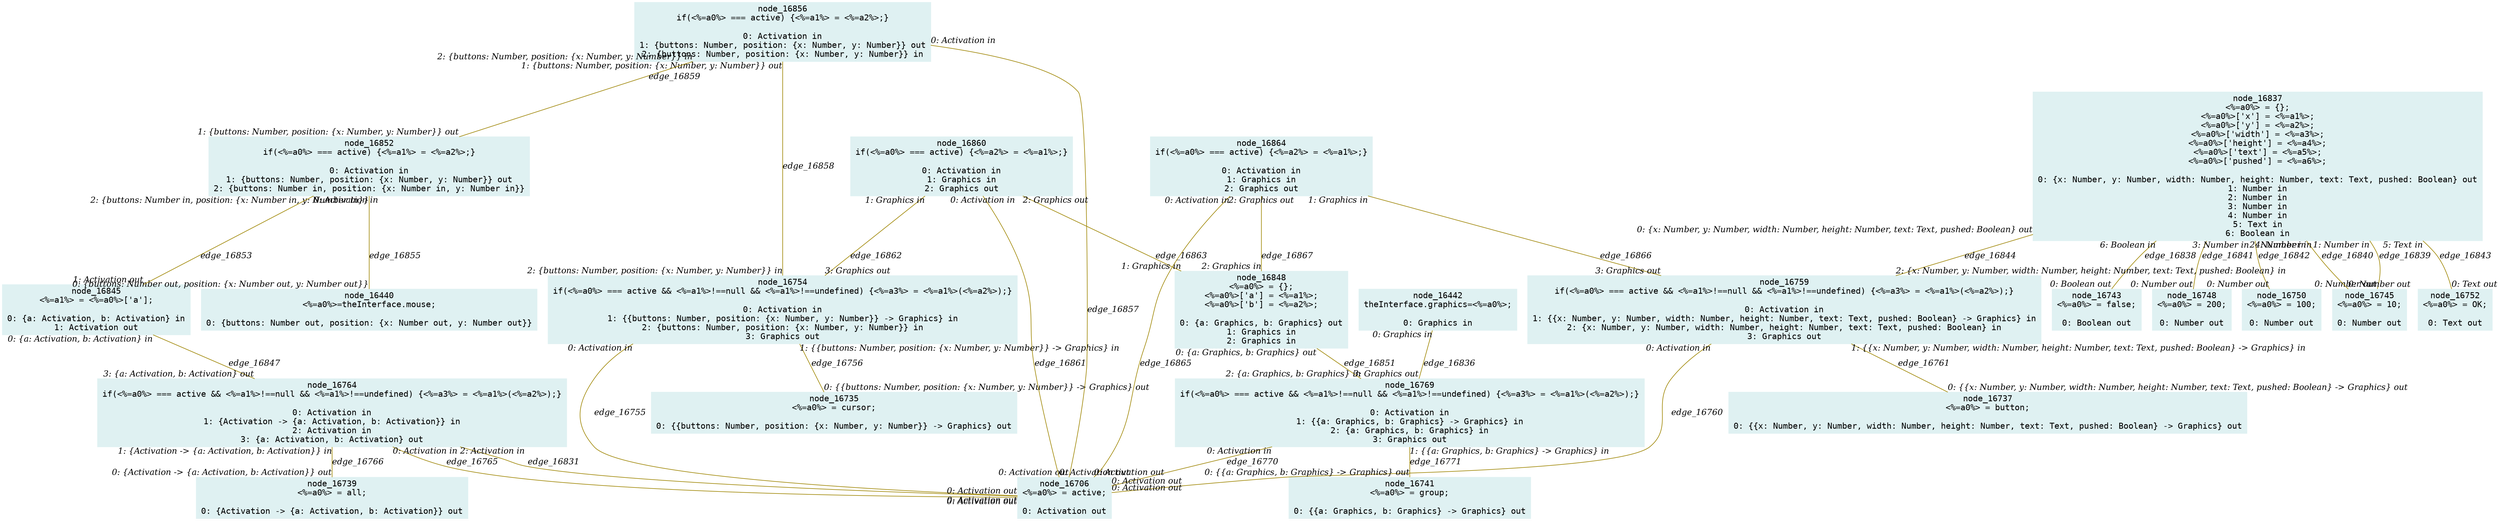 digraph g{node_16440 [shape="box", style="filled", color="#dff1f2", fontname="Courier", label="node_16440
<%=a0%>=theInterface.mouse;

0: {buttons: Number out, position: {x: Number out, y: Number out}}" ]
node_16442 [shape="box", style="filled", color="#dff1f2", fontname="Courier", label="node_16442
theInterface.graphics=<%=a0%>;

0: Graphics in" ]
node_16706 [shape="box", style="filled", color="#dff1f2", fontname="Courier", label="node_16706
<%=a0%> = active;

0: Activation out" ]
node_16735 [shape="box", style="filled", color="#dff1f2", fontname="Courier", label="node_16735
<%=a0%> = cursor;

0: {{buttons: Number, position: {x: Number, y: Number}} -> Graphics} out" ]
node_16737 [shape="box", style="filled", color="#dff1f2", fontname="Courier", label="node_16737
<%=a0%> = button;

0: {{x: Number, y: Number, width: Number, height: Number, text: Text, pushed: Boolean} -> Graphics} out" ]
node_16739 [shape="box", style="filled", color="#dff1f2", fontname="Courier", label="node_16739
<%=a0%> = all;

0: {Activation -> {a: Activation, b: Activation}} out" ]
node_16741 [shape="box", style="filled", color="#dff1f2", fontname="Courier", label="node_16741
<%=a0%> = group;

0: {{a: Graphics, b: Graphics} -> Graphics} out" ]
node_16743 [shape="box", style="filled", color="#dff1f2", fontname="Courier", label="node_16743
<%=a0%> = false;

0: Boolean out" ]
node_16745 [shape="box", style="filled", color="#dff1f2", fontname="Courier", label="node_16745
<%=a0%> = 10;

0: Number out" ]
node_16748 [shape="box", style="filled", color="#dff1f2", fontname="Courier", label="node_16748
<%=a0%> = 200;

0: Number out" ]
node_16750 [shape="box", style="filled", color="#dff1f2", fontname="Courier", label="node_16750
<%=a0%> = 100;

0: Number out" ]
node_16752 [shape="box", style="filled", color="#dff1f2", fontname="Courier", label="node_16752
<%=a0%> = OK;

0: Text out" ]
node_16754 [shape="box", style="filled", color="#dff1f2", fontname="Courier", label="node_16754
if(<%=a0%> === active && <%=a1%>!==null && <%=a1%>!==undefined) {<%=a3%> = <%=a1%>(<%=a2%>);}

0: Activation in
1: {{buttons: Number, position: {x: Number, y: Number}} -> Graphics} in
2: {buttons: Number, position: {x: Number, y: Number}} in
3: Graphics out" ]
node_16759 [shape="box", style="filled", color="#dff1f2", fontname="Courier", label="node_16759
if(<%=a0%> === active && <%=a1%>!==null && <%=a1%>!==undefined) {<%=a3%> = <%=a1%>(<%=a2%>);}

0: Activation in
1: {{x: Number, y: Number, width: Number, height: Number, text: Text, pushed: Boolean} -> Graphics} in
2: {x: Number, y: Number, width: Number, height: Number, text: Text, pushed: Boolean} in
3: Graphics out" ]
node_16764 [shape="box", style="filled", color="#dff1f2", fontname="Courier", label="node_16764
if(<%=a0%> === active && <%=a1%>!==null && <%=a1%>!==undefined) {<%=a3%> = <%=a1%>(<%=a2%>);}

0: Activation in
1: {Activation -> {a: Activation, b: Activation}} in
2: Activation in
3: {a: Activation, b: Activation} out" ]
node_16769 [shape="box", style="filled", color="#dff1f2", fontname="Courier", label="node_16769
if(<%=a0%> === active && <%=a1%>!==null && <%=a1%>!==undefined) {<%=a3%> = <%=a1%>(<%=a2%>);}

0: Activation in
1: {{a: Graphics, b: Graphics} -> Graphics} in
2: {a: Graphics, b: Graphics} in
3: Graphics out" ]
node_16837 [shape="box", style="filled", color="#dff1f2", fontname="Courier", label="node_16837
<%=a0%> = {};
<%=a0%>['x'] = <%=a1%>;
<%=a0%>['y'] = <%=a2%>;
<%=a0%>['width'] = <%=a3%>;
<%=a0%>['height'] = <%=a4%>;
<%=a0%>['text'] = <%=a5%>;
<%=a0%>['pushed'] = <%=a6%>;

0: {x: Number, y: Number, width: Number, height: Number, text: Text, pushed: Boolean} out
1: Number in
2: Number in
3: Number in
4: Number in
5: Text in
6: Boolean in" ]
node_16845 [shape="box", style="filled", color="#dff1f2", fontname="Courier", label="node_16845
<%=a1%> = <%=a0%>['a'];

0: {a: Activation, b: Activation} in
1: Activation out" ]
node_16848 [shape="box", style="filled", color="#dff1f2", fontname="Courier", label="node_16848
<%=a0%> = {};
<%=a0%>['a'] = <%=a1%>;
<%=a0%>['b'] = <%=a2%>;

0: {a: Graphics, b: Graphics} out
1: Graphics in
2: Graphics in" ]
node_16852 [shape="box", style="filled", color="#dff1f2", fontname="Courier", label="node_16852
if(<%=a0%> === active) {<%=a1%> = <%=a2%>;}

0: Activation in
1: {buttons: Number, position: {x: Number, y: Number}} out
2: {buttons: Number in, position: {x: Number in, y: Number in}}" ]
node_16856 [shape="box", style="filled", color="#dff1f2", fontname="Courier", label="node_16856
if(<%=a0%> === active) {<%=a1%> = <%=a2%>;}

0: Activation in
1: {buttons: Number, position: {x: Number, y: Number}} out
2: {buttons: Number, position: {x: Number, y: Number}} in" ]
node_16860 [shape="box", style="filled", color="#dff1f2", fontname="Courier", label="node_16860
if(<%=a0%> === active) {<%=a2%> = <%=a1%>;}

0: Activation in
1: Graphics in
2: Graphics out" ]
node_16864 [shape="box", style="filled", color="#dff1f2", fontname="Courier", label="node_16864
if(<%=a0%> === active) {<%=a2%> = <%=a1%>;}

0: Activation in
1: Graphics in
2: Graphics out" ]
node_16754 -> node_16706 [dir=none, arrowHead=none, fontname="Times-Italic", arrowsize=1, color="#9d8400", label="edge_16755",  headlabel="0: Activation out", taillabel="0: Activation in" ]
node_16754 -> node_16735 [dir=none, arrowHead=none, fontname="Times-Italic", arrowsize=1, color="#9d8400", label="edge_16756",  headlabel="0: {{buttons: Number, position: {x: Number, y: Number}} -> Graphics} out", taillabel="1: {{buttons: Number, position: {x: Number, y: Number}} -> Graphics} in" ]
node_16759 -> node_16706 [dir=none, arrowHead=none, fontname="Times-Italic", arrowsize=1, color="#9d8400", label="edge_16760",  headlabel="0: Activation out", taillabel="0: Activation in" ]
node_16759 -> node_16737 [dir=none, arrowHead=none, fontname="Times-Italic", arrowsize=1, color="#9d8400", label="edge_16761",  headlabel="0: {{x: Number, y: Number, width: Number, height: Number, text: Text, pushed: Boolean} -> Graphics} out", taillabel="1: {{x: Number, y: Number, width: Number, height: Number, text: Text, pushed: Boolean} -> Graphics} in" ]
node_16764 -> node_16706 [dir=none, arrowHead=none, fontname="Times-Italic", arrowsize=1, color="#9d8400", label="edge_16765",  headlabel="0: Activation out", taillabel="0: Activation in" ]
node_16764 -> node_16739 [dir=none, arrowHead=none, fontname="Times-Italic", arrowsize=1, color="#9d8400", label="edge_16766",  headlabel="0: {Activation -> {a: Activation, b: Activation}} out", taillabel="1: {Activation -> {a: Activation, b: Activation}} in" ]
node_16769 -> node_16706 [dir=none, arrowHead=none, fontname="Times-Italic", arrowsize=1, color="#9d8400", label="edge_16770",  headlabel="0: Activation out", taillabel="0: Activation in" ]
node_16769 -> node_16741 [dir=none, arrowHead=none, fontname="Times-Italic", arrowsize=1, color="#9d8400", label="edge_16771",  headlabel="0: {{a: Graphics, b: Graphics} -> Graphics} out", taillabel="1: {{a: Graphics, b: Graphics} -> Graphics} in" ]
node_16764 -> node_16706 [dir=none, arrowHead=none, fontname="Times-Italic", arrowsize=1, color="#9d8400", label="edge_16831",  headlabel="0: Activation out", taillabel="2: Activation in" ]
node_16442 -> node_16769 [dir=none, arrowHead=none, fontname="Times-Italic", arrowsize=1, color="#9d8400", label="edge_16836",  headlabel="3: Graphics out", taillabel="0: Graphics in" ]
node_16837 -> node_16743 [dir=none, arrowHead=none, fontname="Times-Italic", arrowsize=1, color="#9d8400", label="edge_16838",  headlabel="0: Boolean out", taillabel="6: Boolean in" ]
node_16837 -> node_16745 [dir=none, arrowHead=none, fontname="Times-Italic", arrowsize=1, color="#9d8400", label="edge_16839",  headlabel="0: Number out", taillabel="1: Number in" ]
node_16837 -> node_16745 [dir=none, arrowHead=none, fontname="Times-Italic", arrowsize=1, color="#9d8400", label="edge_16840",  headlabel="0: Number out", taillabel="2: Number in" ]
node_16837 -> node_16748 [dir=none, arrowHead=none, fontname="Times-Italic", arrowsize=1, color="#9d8400", label="edge_16841",  headlabel="0: Number out", taillabel="3: Number in" ]
node_16837 -> node_16750 [dir=none, arrowHead=none, fontname="Times-Italic", arrowsize=1, color="#9d8400", label="edge_16842",  headlabel="0: Number out", taillabel="4: Number in" ]
node_16837 -> node_16752 [dir=none, arrowHead=none, fontname="Times-Italic", arrowsize=1, color="#9d8400", label="edge_16843",  headlabel="0: Text out", taillabel="5: Text in" ]
node_16837 -> node_16759 [dir=none, arrowHead=none, fontname="Times-Italic", arrowsize=1, color="#9d8400", label="edge_16844",  headlabel="2: {x: Number, y: Number, width: Number, height: Number, text: Text, pushed: Boolean} in", taillabel="0: {x: Number, y: Number, width: Number, height: Number, text: Text, pushed: Boolean} out" ]
node_16845 -> node_16764 [dir=none, arrowHead=none, fontname="Times-Italic", arrowsize=1, color="#9d8400", label="edge_16847",  headlabel="3: {a: Activation, b: Activation} out", taillabel="0: {a: Activation, b: Activation} in" ]
node_16848 -> node_16769 [dir=none, arrowHead=none, fontname="Times-Italic", arrowsize=1, color="#9d8400", label="edge_16851",  headlabel="2: {a: Graphics, b: Graphics} in", taillabel="0: {a: Graphics, b: Graphics} out" ]
node_16852 -> node_16845 [dir=none, arrowHead=none, fontname="Times-Italic", arrowsize=1, color="#9d8400", label="edge_16853",  headlabel="1: Activation out", taillabel="0: Activation in" ]
node_16852 -> node_16440 [dir=none, arrowHead=none, fontname="Times-Italic", arrowsize=1, color="#9d8400", label="edge_16855",  headlabel="0: {buttons: Number out, position: {x: Number out, y: Number out}}", taillabel="2: {buttons: Number in, position: {x: Number in, y: Number in}}" ]
node_16856 -> node_16706 [dir=none, arrowHead=none, fontname="Times-Italic", arrowsize=1, color="#9d8400", label="edge_16857",  headlabel="0: Activation out", taillabel="0: Activation in" ]
node_16856 -> node_16754 [dir=none, arrowHead=none, fontname="Times-Italic", arrowsize=1, color="#9d8400", label="edge_16858",  headlabel="2: {buttons: Number, position: {x: Number, y: Number}} in", taillabel="1: {buttons: Number, position: {x: Number, y: Number}} out" ]
node_16856 -> node_16852 [dir=none, arrowHead=none, fontname="Times-Italic", arrowsize=1, color="#9d8400", label="edge_16859",  headlabel="1: {buttons: Number, position: {x: Number, y: Number}} out", taillabel="2: {buttons: Number, position: {x: Number, y: Number}} in" ]
node_16860 -> node_16706 [dir=none, arrowHead=none, fontname="Times-Italic", arrowsize=1, color="#9d8400", label="edge_16861",  headlabel="0: Activation out", taillabel="0: Activation in" ]
node_16860 -> node_16754 [dir=none, arrowHead=none, fontname="Times-Italic", arrowsize=1, color="#9d8400", label="edge_16862",  headlabel="3: Graphics out", taillabel="1: Graphics in" ]
node_16860 -> node_16848 [dir=none, arrowHead=none, fontname="Times-Italic", arrowsize=1, color="#9d8400", label="edge_16863",  headlabel="1: Graphics in", taillabel="2: Graphics out" ]
node_16864 -> node_16706 [dir=none, arrowHead=none, fontname="Times-Italic", arrowsize=1, color="#9d8400", label="edge_16865",  headlabel="0: Activation out", taillabel="0: Activation in" ]
node_16864 -> node_16759 [dir=none, arrowHead=none, fontname="Times-Italic", arrowsize=1, color="#9d8400", label="edge_16866",  headlabel="3: Graphics out", taillabel="1: Graphics in" ]
node_16864 -> node_16848 [dir=none, arrowHead=none, fontname="Times-Italic", arrowsize=1, color="#9d8400", label="edge_16867",  headlabel="2: Graphics in", taillabel="2: Graphics out" ]
}